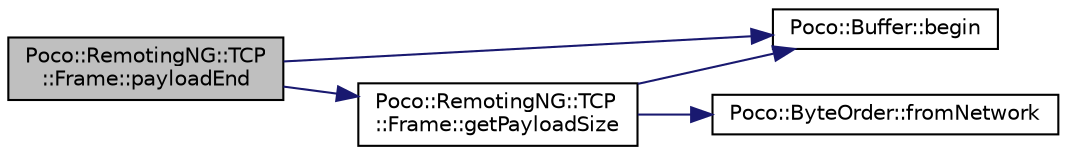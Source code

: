 digraph "Poco::RemotingNG::TCP::Frame::payloadEnd"
{
 // LATEX_PDF_SIZE
  edge [fontname="Helvetica",fontsize="10",labelfontname="Helvetica",labelfontsize="10"];
  node [fontname="Helvetica",fontsize="10",shape=record];
  rankdir="LR";
  Node1 [label="Poco::RemotingNG::TCP\l::Frame::payloadEnd",height=0.2,width=0.4,color="black", fillcolor="grey75", style="filled", fontcolor="black",tooltip="Returns a pointer to the begin of the payload in the buffer."];
  Node1 -> Node2 [color="midnightblue",fontsize="10",style="solid"];
  Node2 [label="Poco::Buffer::begin",height=0.2,width=0.4,color="black", fillcolor="white", style="filled",URL="$classPoco_1_1Buffer.html#a9a3ae9f4ebf9cf667bd9f413afc0f75f",tooltip="Returns a pointer to the beginning of the buffer."];
  Node1 -> Node3 [color="midnightblue",fontsize="10",style="solid"];
  Node3 [label="Poco::RemotingNG::TCP\l::Frame::getPayloadSize",height=0.2,width=0.4,color="black", fillcolor="white", style="filled",URL="$classPoco_1_1RemotingNG_1_1TCP_1_1Frame.html#ae32c08f5f2296cbb6b05ac23de0d0c50",tooltip="Updates the flags."];
  Node3 -> Node2 [color="midnightblue",fontsize="10",style="solid"];
  Node3 -> Node4 [color="midnightblue",fontsize="10",style="solid"];
  Node4 [label="Poco::ByteOrder::fromNetwork",height=0.2,width=0.4,color="black", fillcolor="white", style="filled",URL="$classPoco_1_1ByteOrder.html#a58dd2efa411ef1cdf71531049ea03d9d",tooltip=" "];
}
